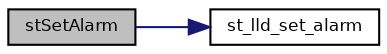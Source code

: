 digraph "stSetAlarm"
{
  bgcolor="transparent";
  edge [fontname="Helvetica",fontsize="8",labelfontname="Helvetica",labelfontsize="8"];
  node [fontname="Helvetica",fontsize="8",shape=record];
  rankdir="LR";
  Node15 [label="stSetAlarm",height=0.2,width=0.4,color="black", fillcolor="grey75", style="filled", fontcolor="black"];
  Node15 -> Node16 [color="midnightblue",fontsize="8",style="solid",fontname="Helvetica"];
  Node16 [label="st_lld_set_alarm",height=0.2,width=0.4,color="black",URL="$group___s_t.html#ga128061e9c1ab0ef3bc23008681d31602",tooltip="Sets the alarm time. "];
}
